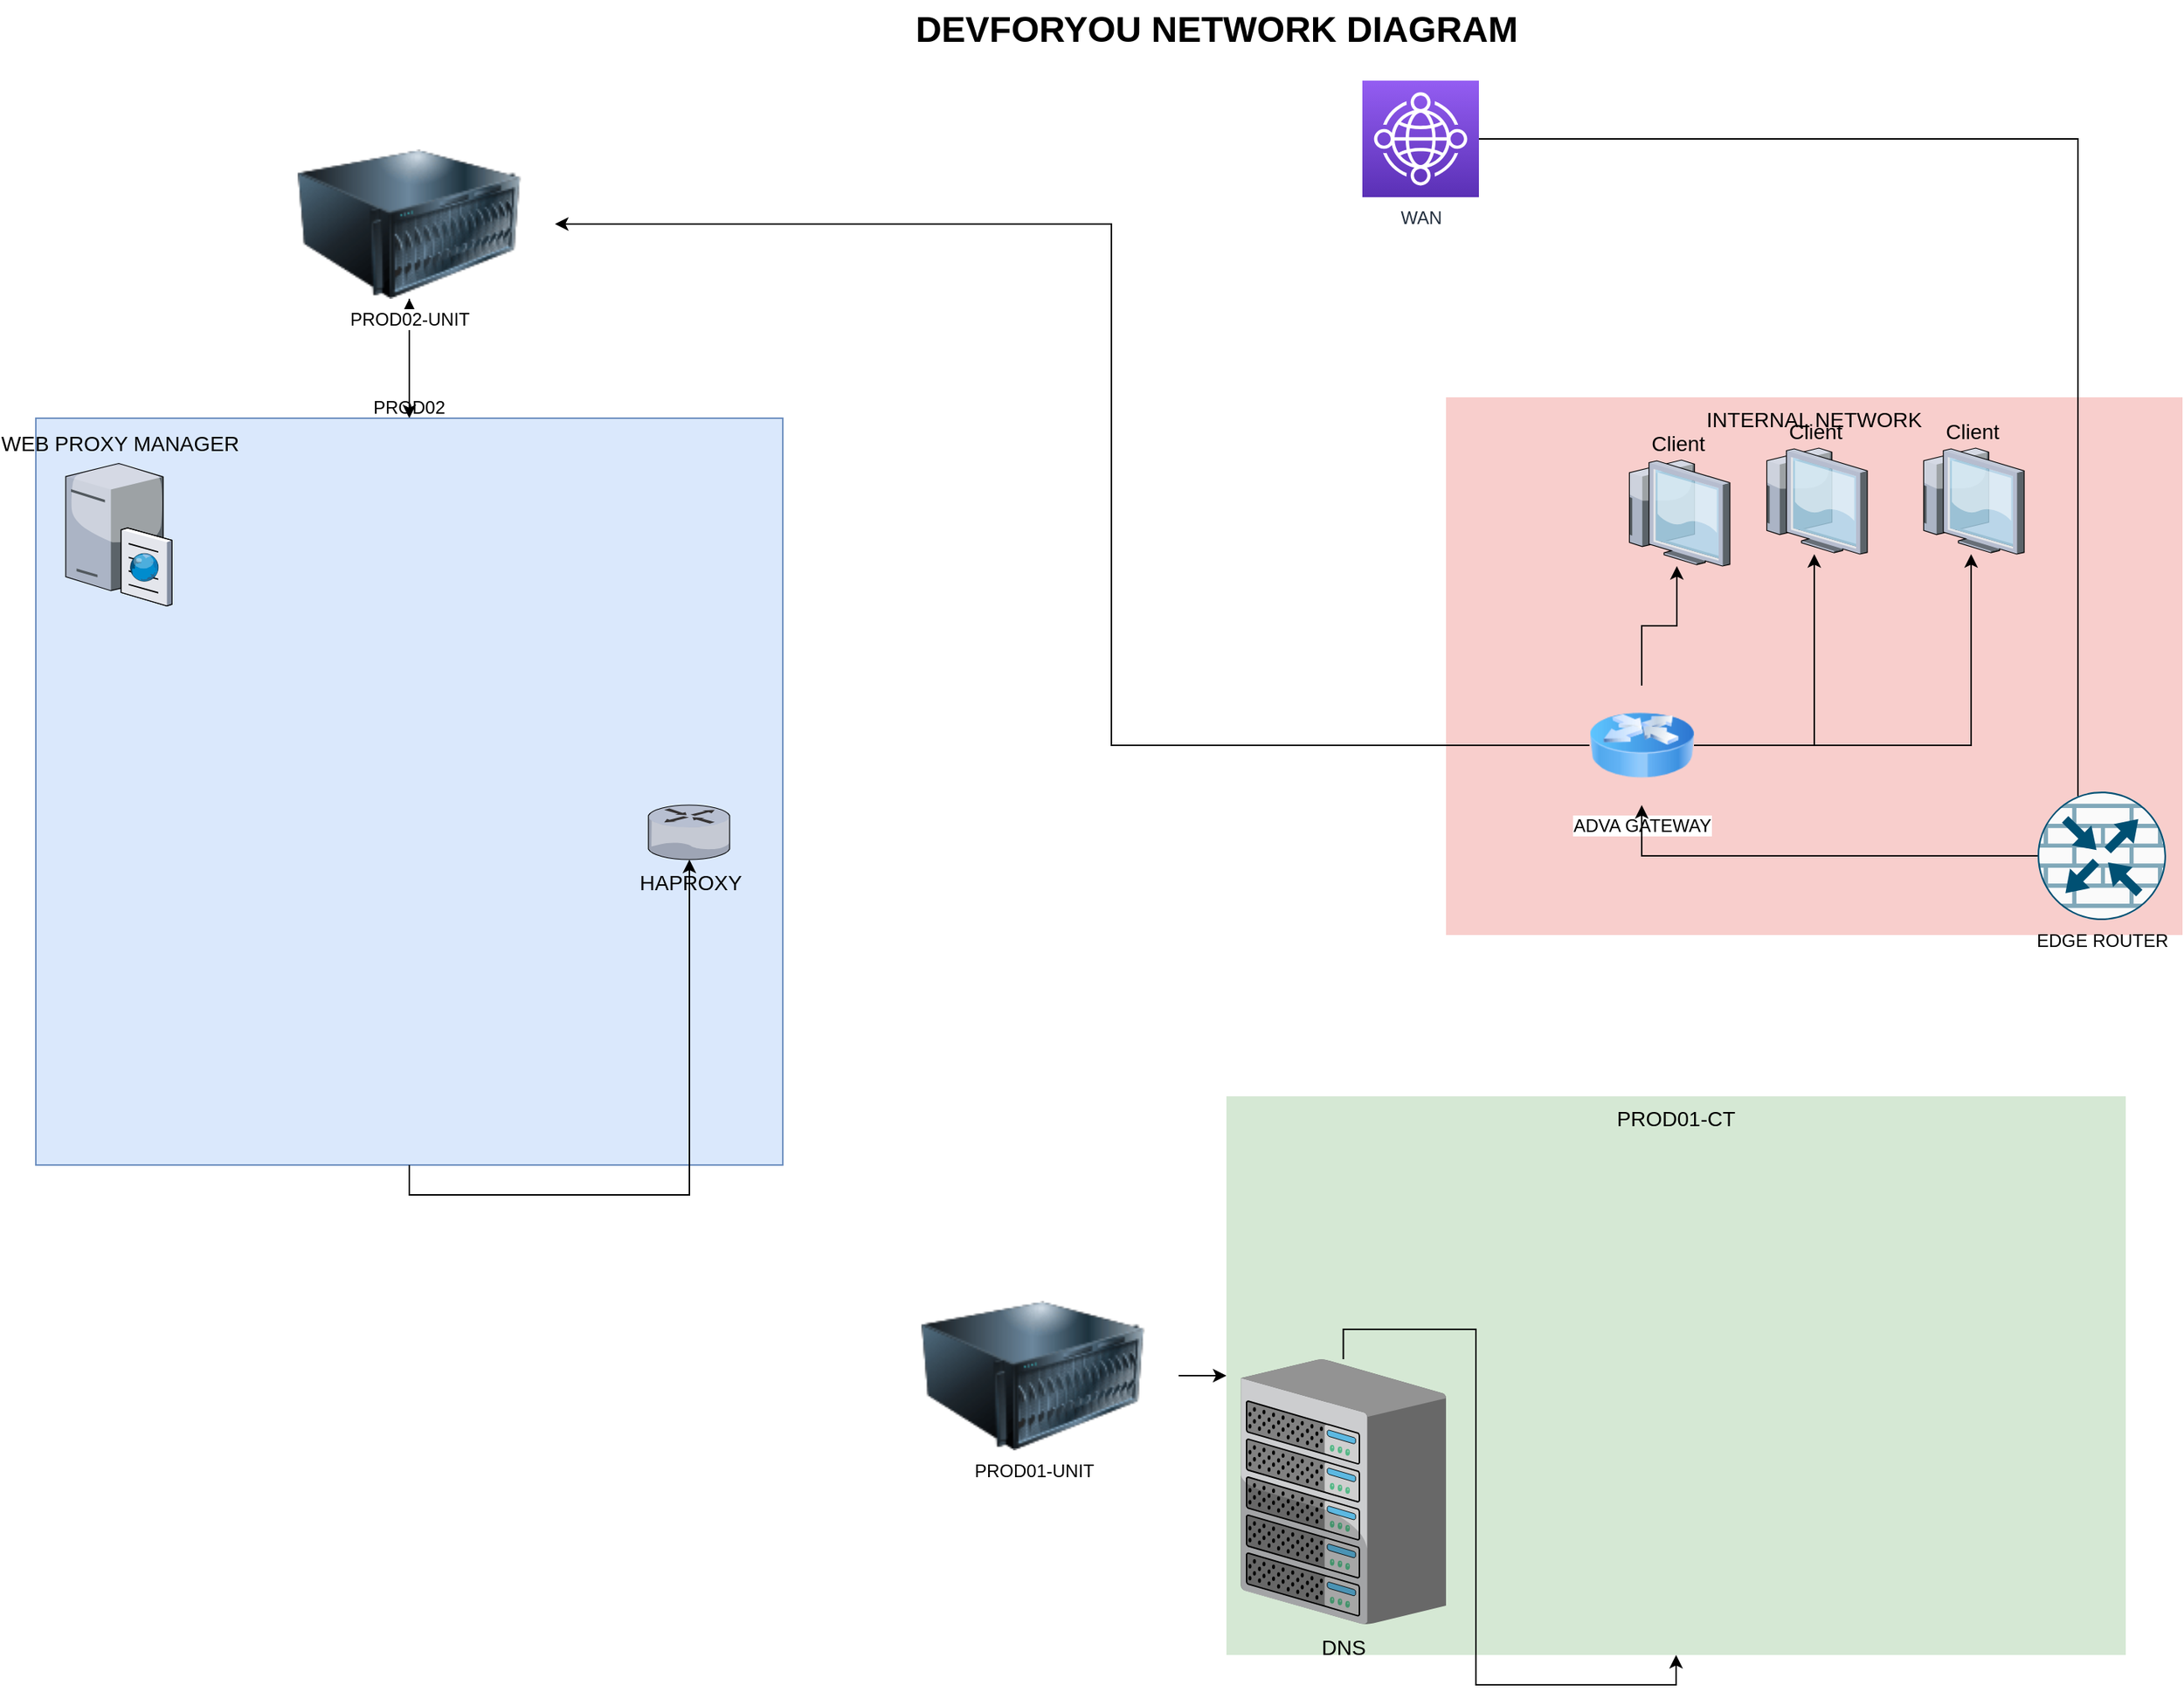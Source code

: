 <mxfile version="21.6.5" type="github">
  <diagram name="Page-1" id="e3a06f82-3646-2815-327d-82caf3d4e204">
    <mxGraphModel dx="1434" dy="771" grid="1" gridSize="10" guides="1" tooltips="1" connect="1" arrows="1" fold="1" page="1" pageScale="1.5" pageWidth="1169" pageHeight="826" background="none" math="0" shadow="0">
      <root>
        <mxCell id="0" style=";html=1;" />
        <mxCell id="1" style=";html=1;" parent="0" />
        <mxCell id="6a7d8f32e03d9370-61" value="INTERNAL NETWORK" style="whiteSpace=wrap;html=1;fillColor=#f8cecc;fontSize=14;strokeColor=none;verticalAlign=top;" parent="1" vertex="1">
          <mxGeometry x="1084" y="296" width="493" height="360" as="geometry" />
        </mxCell>
        <mxCell id="6a7d8f32e03d9370-60" value="PROD01-CT&lt;br&gt;" style="whiteSpace=wrap;html=1;fillColor=#d5e8d4;fontSize=14;strokeColor=none;verticalAlign=top;" parent="1" vertex="1">
          <mxGeometry x="937" y="764" width="602" height="374" as="geometry" />
        </mxCell>
        <mxCell id="YZo__M504asKzx0dwhzR-7" style="edgeStyle=orthogonalEdgeStyle;rounded=0;orthogonalLoop=1;jettySize=auto;html=1;" edge="1" parent="1" source="YZo__M504asKzx0dwhzR-2" target="YZo__M504asKzx0dwhzR-3">
          <mxGeometry relative="1" as="geometry" />
        </mxCell>
        <mxCell id="gzcZ7XhqMTSILQYHEo6I-6" style="edgeStyle=orthogonalEdgeStyle;rounded=0;orthogonalLoop=1;jettySize=auto;html=1;" parent="1" source="6a7d8f32e03d9370-16" target="6a7d8f32e03d9370-60" edge="1">
          <mxGeometry relative="1" as="geometry" />
        </mxCell>
        <mxCell id="6a7d8f32e03d9370-16" value="DNS" style="verticalLabelPosition=bottom;aspect=fixed;html=1;verticalAlign=top;strokeColor=none;shape=mxgraph.citrix.chassis;fillColor=#66B2FF;gradientColor=#0066CC;fontSize=14;" parent="1" vertex="1">
          <mxGeometry x="946.5" y="940" width="137.5" height="177.5" as="geometry" />
        </mxCell>
        <mxCell id="6a7d8f32e03d9370-27" value="Client" style="verticalLabelPosition=top;aspect=fixed;html=1;verticalAlign=bottom;strokeColor=none;shape=mxgraph.citrix.thin_client;fillColor=#66B2FF;gradientColor=#0066CC;fontSize=14;labelPosition=center;align=center;" parent="1" vertex="1">
          <mxGeometry x="1400" y="330" width="71" height="71" as="geometry" />
        </mxCell>
        <mxCell id="6a7d8f32e03d9370-28" value="Client" style="verticalLabelPosition=top;aspect=fixed;html=1;verticalAlign=bottom;strokeColor=none;shape=mxgraph.citrix.thin_client;fillColor=#66B2FF;gradientColor=#0066CC;fontSize=14;labelPosition=center;align=center;" parent="1" vertex="1">
          <mxGeometry x="1295" y="330" width="71" height="71" as="geometry" />
        </mxCell>
        <mxCell id="6a7d8f32e03d9370-29" value="Client" style="verticalLabelPosition=top;aspect=fixed;html=1;verticalAlign=bottom;strokeColor=none;shape=mxgraph.citrix.thin_client;fillColor=#66B2FF;gradientColor=#0066CC;fontSize=14;labelPosition=center;align=center;" parent="1" vertex="1">
          <mxGeometry x="1203" y="338" width="71" height="71" as="geometry" />
        </mxCell>
        <mxCell id="6a7d8f32e03d9370-62" value="DEVFORYOU NETWORK DIAGRAM" style="text;strokeColor=none;fillColor=none;html=1;fontSize=24;fontStyle=1;verticalAlign=middle;align=center;" parent="1" vertex="1">
          <mxGeometry x="499" y="30" width="861" height="40" as="geometry" />
        </mxCell>
        <mxCell id="gzcZ7XhqMTSILQYHEo6I-8" style="edgeStyle=orthogonalEdgeStyle;rounded=0;orthogonalLoop=1;jettySize=auto;html=1;" parent="1" source="gzcZ7XhqMTSILQYHEo6I-2" target="6a7d8f32e03d9370-27" edge="1">
          <mxGeometry relative="1" as="geometry" />
        </mxCell>
        <mxCell id="gzcZ7XhqMTSILQYHEo6I-9" style="edgeStyle=orthogonalEdgeStyle;rounded=0;orthogonalLoop=1;jettySize=auto;html=1;" parent="1" source="gzcZ7XhqMTSILQYHEo6I-2" target="6a7d8f32e03d9370-28" edge="1">
          <mxGeometry relative="1" as="geometry" />
        </mxCell>
        <mxCell id="YZo__M504asKzx0dwhzR-17" style="edgeStyle=orthogonalEdgeStyle;rounded=0;orthogonalLoop=1;jettySize=auto;html=1;" edge="1" parent="1" source="gzcZ7XhqMTSILQYHEo6I-2" target="6a7d8f32e03d9370-29">
          <mxGeometry relative="1" as="geometry" />
        </mxCell>
        <mxCell id="YZo__M504asKzx0dwhzR-19" style="edgeStyle=orthogonalEdgeStyle;rounded=0;orthogonalLoop=1;jettySize=auto;html=1;" edge="1" parent="1" source="gzcZ7XhqMTSILQYHEo6I-2" target="YZo__M504asKzx0dwhzR-3">
          <mxGeometry relative="1" as="geometry">
            <Array as="points">
              <mxPoint x="860" y="529" />
              <mxPoint x="860" y="180" />
            </Array>
          </mxGeometry>
        </mxCell>
        <mxCell id="gzcZ7XhqMTSILQYHEo6I-2" value="ADVA GATEWAY" style="image;html=1;image=img/lib/clip_art/networking/Router_Icon_128x128.png" parent="1" vertex="1">
          <mxGeometry x="1180" y="489" width="70" height="80" as="geometry" />
        </mxCell>
        <mxCell id="YZo__M504asKzx0dwhzR-9" style="edgeStyle=orthogonalEdgeStyle;rounded=0;orthogonalLoop=1;jettySize=auto;html=1;" edge="1" parent="1" source="YZo__M504asKzx0dwhzR-3" target="YZo__M504asKzx0dwhzR-2">
          <mxGeometry relative="1" as="geometry" />
        </mxCell>
        <mxCell id="YZo__M504asKzx0dwhzR-3" value="PROD02-UNIT" style="image;html=1;image=img/lib/clip_art/computers/Server_128x128.png" vertex="1" parent="1">
          <mxGeometry x="292.5" y="130" width="195" height="100" as="geometry" />
        </mxCell>
        <mxCell id="YZo__M504asKzx0dwhzR-6" style="edgeStyle=orthogonalEdgeStyle;rounded=0;orthogonalLoop=1;jettySize=auto;html=1;" edge="1" parent="1" source="YZo__M504asKzx0dwhzR-4" target="6a7d8f32e03d9370-60">
          <mxGeometry relative="1" as="geometry" />
        </mxCell>
        <mxCell id="YZo__M504asKzx0dwhzR-4" value="PROD01-UNIT" style="image;html=1;image=img/lib/clip_art/computers/Server_128x128.png" vertex="1" parent="1">
          <mxGeometry x="710" y="901" width="195" height="100" as="geometry" />
        </mxCell>
        <mxCell id="YZo__M504asKzx0dwhzR-2" value="PROD02" style="whiteSpace=wrap;html=1;aspect=fixed;fillColor=#dae8fc;strokeColor=#6c8ebf;horizontal=1;spacing=0;labelPosition=center;verticalLabelPosition=top;align=center;verticalAlign=bottom;" vertex="1" parent="1">
          <mxGeometry x="140" y="310" width="500" height="500" as="geometry" />
        </mxCell>
        <mxCell id="YZo__M504asKzx0dwhzR-14" style="edgeStyle=orthogonalEdgeStyle;rounded=0;orthogonalLoop=1;jettySize=auto;html=1;entryX=0.314;entryY=0.523;entryDx=0;entryDy=0;entryPerimeter=0;" edge="1" parent="1" source="YZo__M504asKzx0dwhzR-11" target="YZo__M504asKzx0dwhzR-13">
          <mxGeometry relative="1" as="geometry" />
        </mxCell>
        <mxCell id="YZo__M504asKzx0dwhzR-11" value="WAN" style="sketch=0;points=[[0,0,0],[0.25,0,0],[0.5,0,0],[0.75,0,0],[1,0,0],[0,1,0],[0.25,1,0],[0.5,1,0],[0.75,1,0],[1,1,0],[0,0.25,0],[0,0.5,0],[0,0.75,0],[1,0.25,0],[1,0.5,0],[1,0.75,0]];outlineConnect=0;fontColor=#232F3E;gradientColor=#945DF2;gradientDirection=north;fillColor=#5A30B5;strokeColor=#ffffff;dashed=0;verticalLabelPosition=bottom;verticalAlign=top;align=center;html=1;fontSize=12;fontStyle=0;aspect=fixed;shape=mxgraph.aws4.resourceIcon;resIcon=mxgraph.aws4.cloud_wan;" vertex="1" parent="1">
          <mxGeometry x="1028" y="84" width="78" height="78" as="geometry" />
        </mxCell>
        <mxCell id="YZo__M504asKzx0dwhzR-15" style="edgeStyle=orthogonalEdgeStyle;rounded=0;orthogonalLoop=1;jettySize=auto;html=1;" edge="1" parent="1" source="YZo__M504asKzx0dwhzR-13" target="gzcZ7XhqMTSILQYHEo6I-2">
          <mxGeometry relative="1" as="geometry">
            <Array as="points">
              <mxPoint x="1215" y="603" />
            </Array>
          </mxGeometry>
        </mxCell>
        <mxCell id="YZo__M504asKzx0dwhzR-13" value="EDGE ROUTER" style="sketch=0;points=[[0.5,0,0],[1,0.5,0],[0.5,1,0],[0,0.5,0],[0.145,0.145,0],[0.856,0.145,0],[0.855,0.856,0],[0.145,0.855,0]];verticalLabelPosition=bottom;html=1;verticalAlign=top;aspect=fixed;align=center;pointerEvents=1;shape=mxgraph.cisco19.rect;prIcon=router_with_firewall;fillColor=#FAFAFA;strokeColor=#005073;" vertex="1" parent="1">
          <mxGeometry x="1480" y="560" width="86" height="86" as="geometry" />
        </mxCell>
        <mxCell id="6a7d8f32e03d9370-15" value="WEB PROXY MANAGER" style="verticalLabelPosition=top;aspect=fixed;html=1;verticalAlign=bottom;strokeColor=none;shape=mxgraph.citrix.cache_server;fillColor=#66B2FF;gradientColor=#0066CC;fontSize=14;labelPosition=center;align=center;" parent="1" vertex="1">
          <mxGeometry x="160" y="338" width="71" height="97.5" as="geometry" />
        </mxCell>
        <mxCell id="6a7d8f32e03d9370-13" value="HAPROXY" style="verticalLabelPosition=bottom;aspect=fixed;html=1;verticalAlign=top;strokeColor=none;shape=mxgraph.citrix.router;fillColor=#66B2FF;gradientColor=#0066CC;fontSize=14;" parent="1" vertex="1">
          <mxGeometry x="550" y="569" width="55" height="36.5" as="geometry" />
        </mxCell>
        <mxCell id="YZo__M504asKzx0dwhzR-20" style="edgeStyle=orthogonalEdgeStyle;rounded=0;orthogonalLoop=1;jettySize=auto;html=1;" edge="1" parent="1" source="YZo__M504asKzx0dwhzR-2" target="6a7d8f32e03d9370-13">
          <mxGeometry relative="1" as="geometry" />
        </mxCell>
      </root>
    </mxGraphModel>
  </diagram>
</mxfile>
